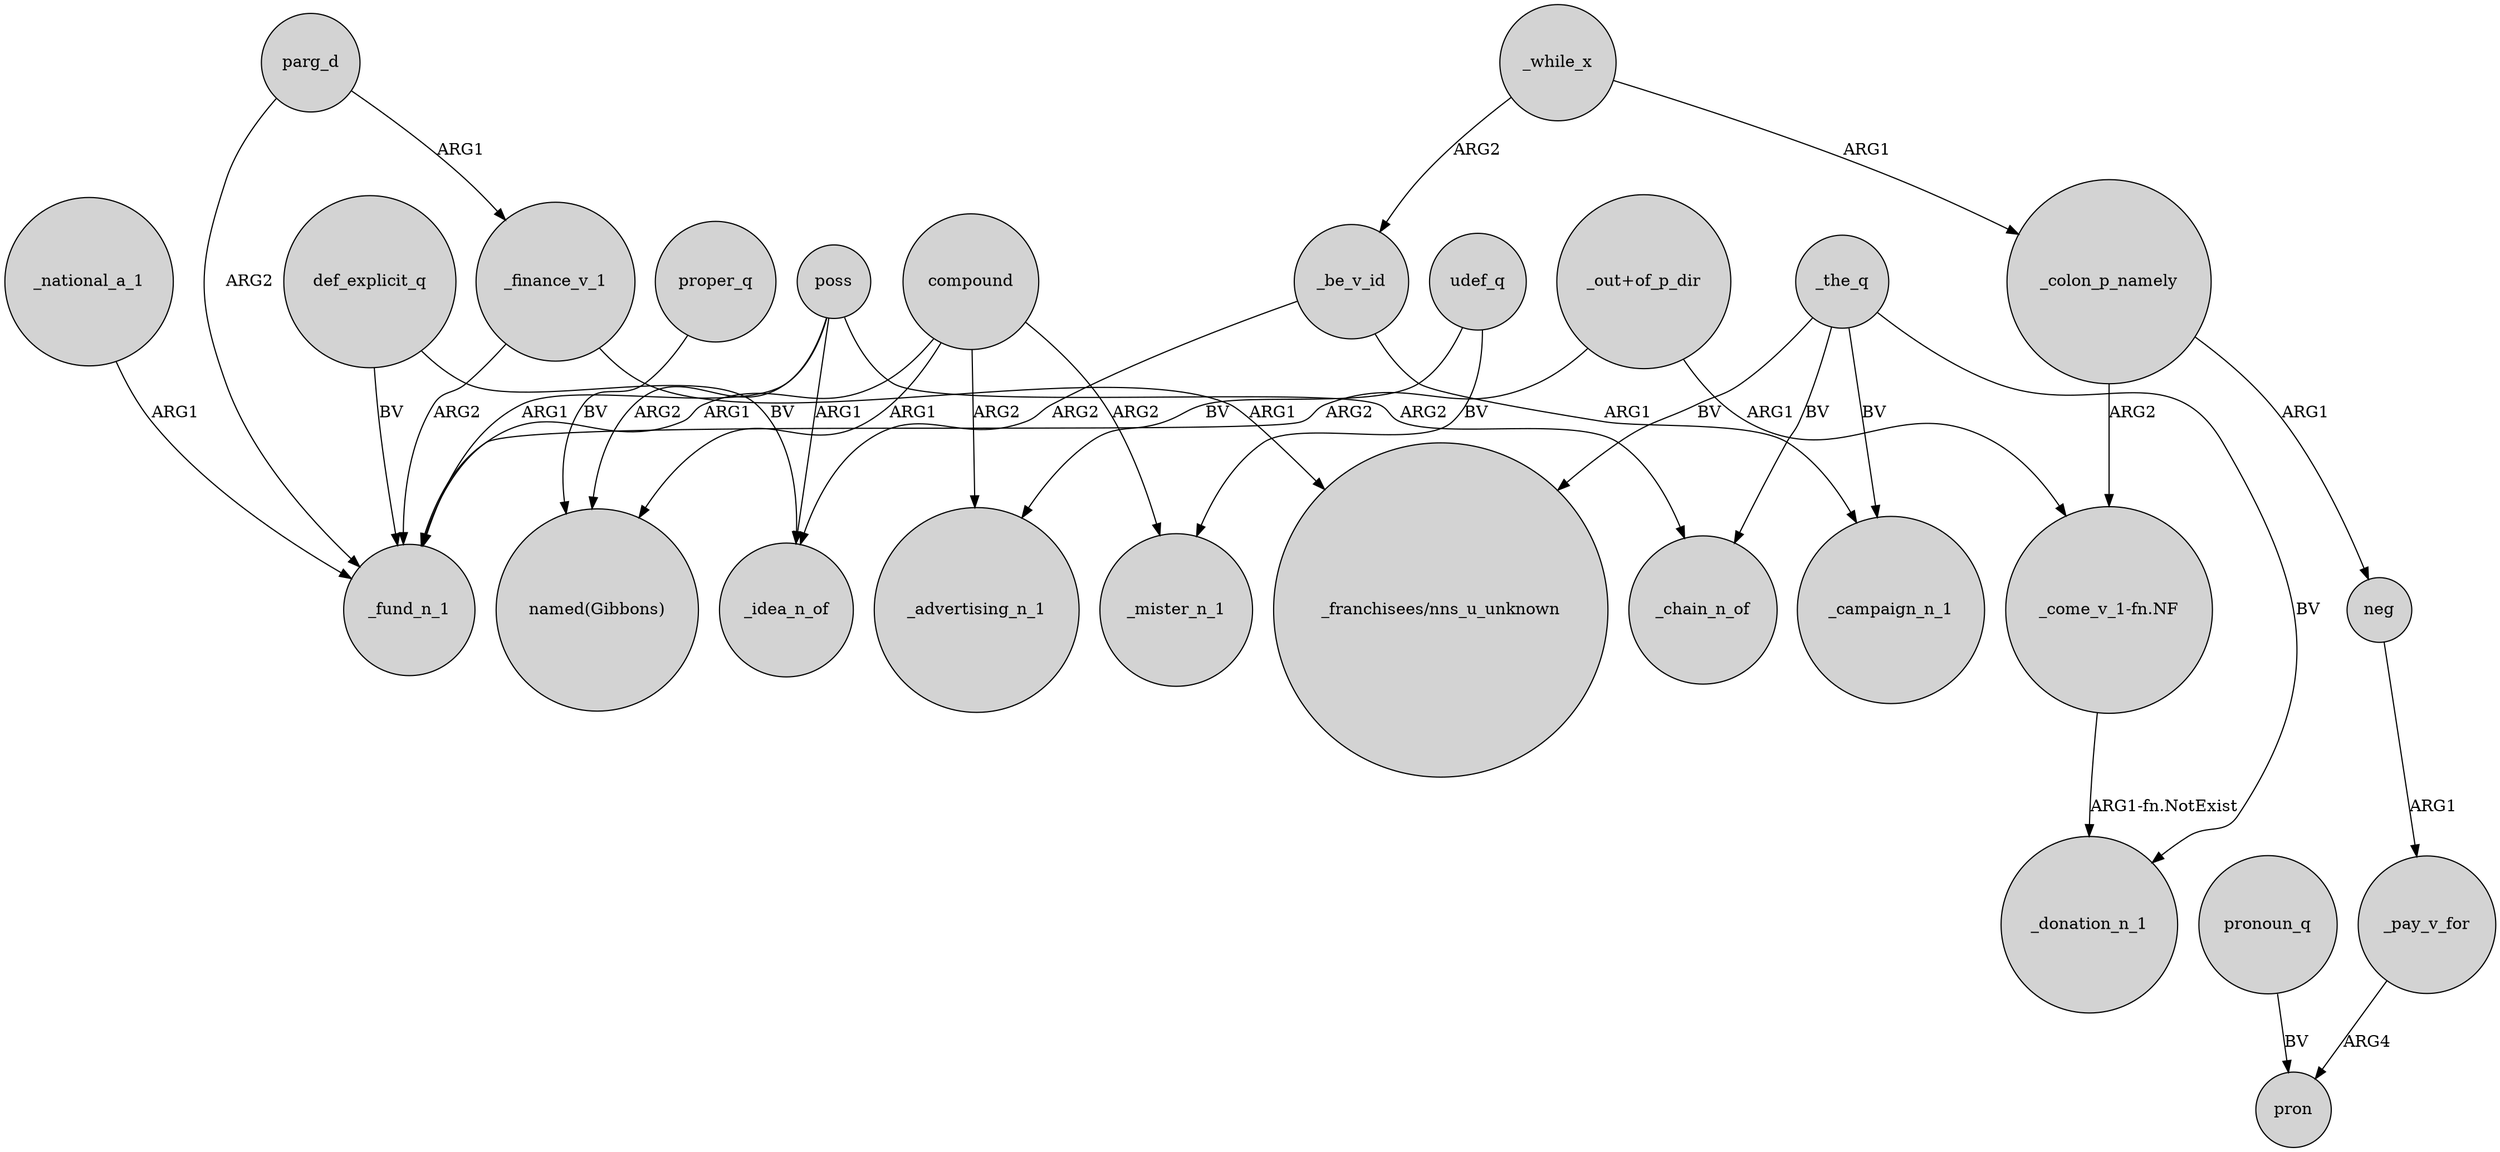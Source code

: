 digraph {
	node [shape=circle style=filled]
	_the_q -> "_franchisees/nns_u_unknown" [label=BV]
	neg -> _pay_v_for [label=ARG1]
	_colon_p_namely -> neg [label=ARG1]
	_while_x -> _be_v_id [label=ARG2]
	poss -> _fund_n_1 [label=ARG1]
	compound -> _mister_n_1 [label=ARG2]
	compound -> "named(Gibbons)" [label=ARG1]
	_be_v_id -> _campaign_n_1 [label=ARG1]
	def_explicit_q -> _fund_n_1 [label=BV]
	udef_q -> _mister_n_1 [label=BV]
	_the_q -> _donation_n_1 [label=BV]
	def_explicit_q -> _idea_n_of [label=BV]
	_finance_v_1 -> "_franchisees/nns_u_unknown" [label=ARG1]
	poss -> _idea_n_of [label=ARG1]
	_pay_v_for -> pron [label=ARG4]
	parg_d -> _fund_n_1 [label=ARG2]
	"_come_v_1-fn.NF" -> _donation_n_1 [label="ARG1-fn.NotExist"]
	poss -> _chain_n_of [label=ARG2]
	udef_q -> _advertising_n_1 [label=BV]
	pronoun_q -> pron [label=BV]
	_the_q -> _campaign_n_1 [label=BV]
	parg_d -> _finance_v_1 [label=ARG1]
	_the_q -> _chain_n_of [label=BV]
	_colon_p_namely -> "_come_v_1-fn.NF" [label=ARG2]
	_while_x -> _colon_p_namely [label=ARG1]
	compound -> _advertising_n_1 [label=ARG2]
	_finance_v_1 -> _fund_n_1 [label=ARG2]
	proper_q -> "named(Gibbons)" [label=BV]
	_national_a_1 -> _fund_n_1 [label=ARG1]
	"_out+of_p_dir" -> "_come_v_1-fn.NF" [label=ARG1]
	_be_v_id -> _idea_n_of [label=ARG2]
	poss -> "named(Gibbons)" [label=ARG2]
	compound -> _fund_n_1 [label=ARG1]
	"_out+of_p_dir" -> _fund_n_1 [label=ARG2]
}
